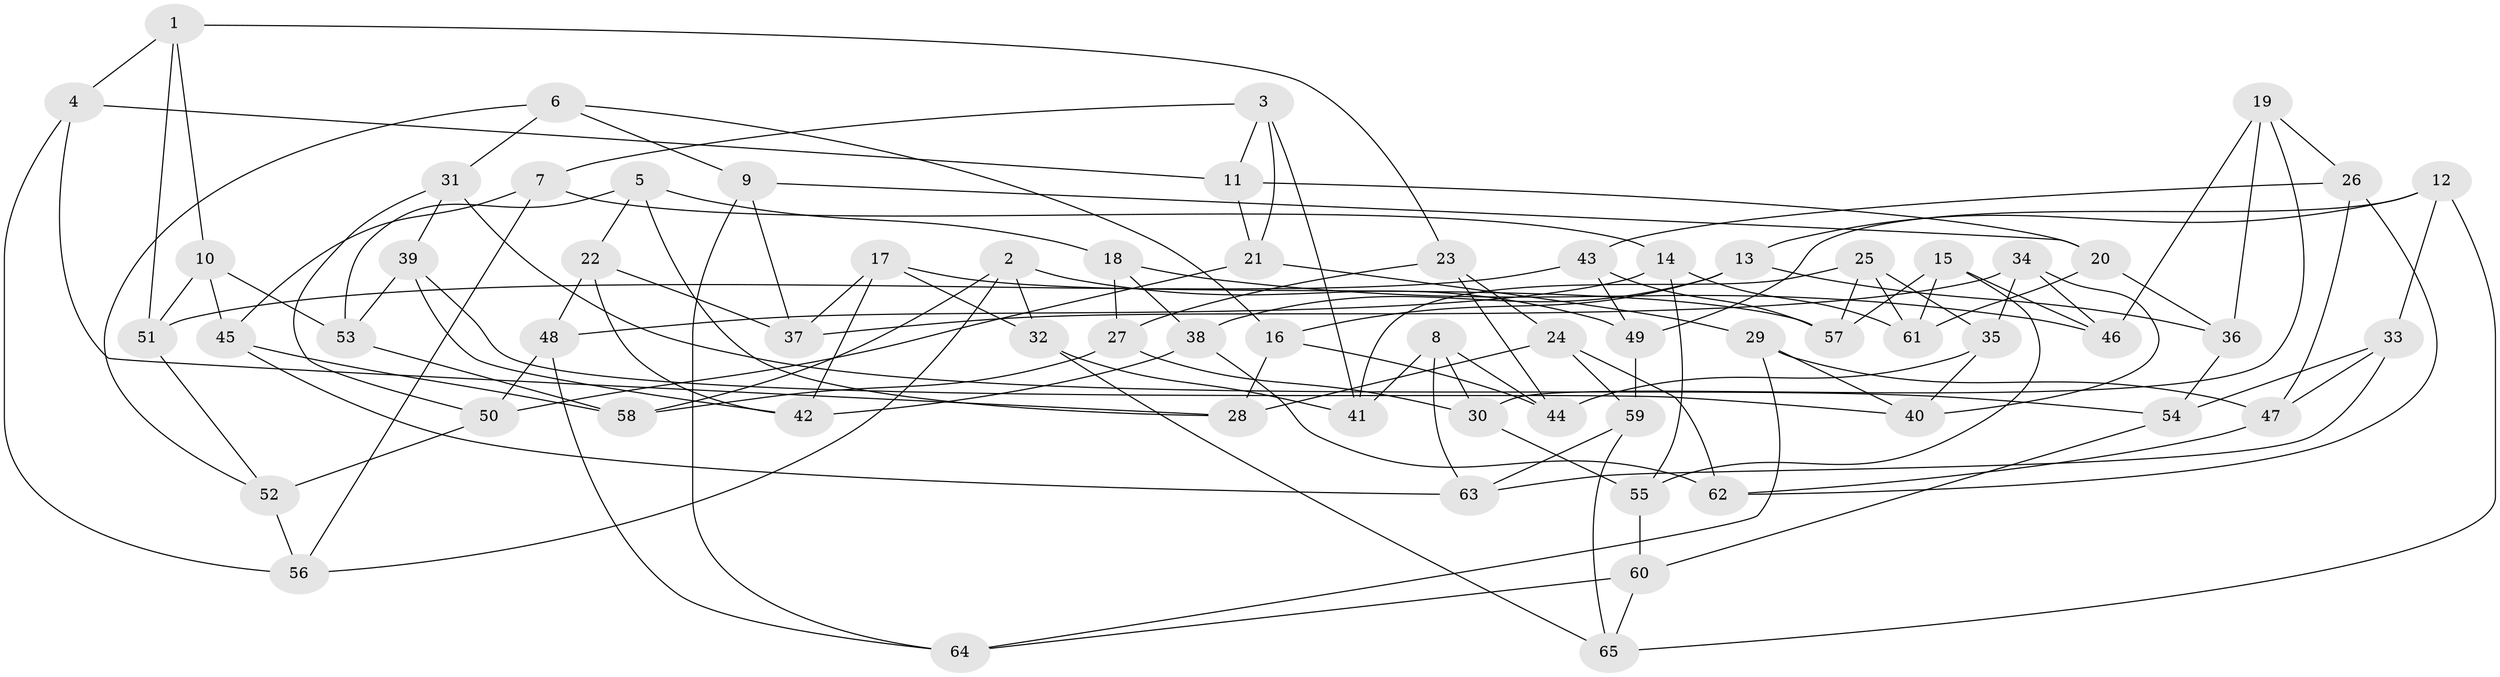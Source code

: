 // coarse degree distribution, {4: 0.18181818181818182, 5: 0.42424242424242425, 6: 0.3333333333333333, 7: 0.030303030303030304, 3: 0.030303030303030304}
// Generated by graph-tools (version 1.1) at 2025/38/03/04/25 23:38:13]
// undirected, 65 vertices, 130 edges
graph export_dot {
  node [color=gray90,style=filled];
  1;
  2;
  3;
  4;
  5;
  6;
  7;
  8;
  9;
  10;
  11;
  12;
  13;
  14;
  15;
  16;
  17;
  18;
  19;
  20;
  21;
  22;
  23;
  24;
  25;
  26;
  27;
  28;
  29;
  30;
  31;
  32;
  33;
  34;
  35;
  36;
  37;
  38;
  39;
  40;
  41;
  42;
  43;
  44;
  45;
  46;
  47;
  48;
  49;
  50;
  51;
  52;
  53;
  54;
  55;
  56;
  57;
  58;
  59;
  60;
  61;
  62;
  63;
  64;
  65;
  1 -- 10;
  1 -- 4;
  1 -- 51;
  1 -- 23;
  2 -- 32;
  2 -- 49;
  2 -- 56;
  2 -- 58;
  3 -- 7;
  3 -- 21;
  3 -- 11;
  3 -- 41;
  4 -- 56;
  4 -- 11;
  4 -- 28;
  5 -- 22;
  5 -- 28;
  5 -- 18;
  5 -- 53;
  6 -- 16;
  6 -- 9;
  6 -- 31;
  6 -- 52;
  7 -- 56;
  7 -- 45;
  7 -- 14;
  8 -- 44;
  8 -- 63;
  8 -- 30;
  8 -- 41;
  9 -- 20;
  9 -- 37;
  9 -- 64;
  10 -- 51;
  10 -- 53;
  10 -- 45;
  11 -- 20;
  11 -- 21;
  12 -- 49;
  12 -- 65;
  12 -- 13;
  12 -- 33;
  13 -- 16;
  13 -- 36;
  13 -- 38;
  14 -- 48;
  14 -- 61;
  14 -- 55;
  15 -- 46;
  15 -- 61;
  15 -- 55;
  15 -- 57;
  16 -- 44;
  16 -- 28;
  17 -- 57;
  17 -- 42;
  17 -- 37;
  17 -- 32;
  18 -- 38;
  18 -- 46;
  18 -- 27;
  19 -- 26;
  19 -- 36;
  19 -- 46;
  19 -- 30;
  20 -- 61;
  20 -- 36;
  21 -- 50;
  21 -- 29;
  22 -- 48;
  22 -- 37;
  22 -- 42;
  23 -- 24;
  23 -- 27;
  23 -- 44;
  24 -- 28;
  24 -- 62;
  24 -- 59;
  25 -- 35;
  25 -- 57;
  25 -- 61;
  25 -- 41;
  26 -- 47;
  26 -- 43;
  26 -- 62;
  27 -- 58;
  27 -- 30;
  29 -- 47;
  29 -- 40;
  29 -- 64;
  30 -- 55;
  31 -- 54;
  31 -- 50;
  31 -- 39;
  32 -- 41;
  32 -- 65;
  33 -- 54;
  33 -- 47;
  33 -- 63;
  34 -- 35;
  34 -- 40;
  34 -- 37;
  34 -- 46;
  35 -- 40;
  35 -- 44;
  36 -- 54;
  38 -- 62;
  38 -- 42;
  39 -- 53;
  39 -- 40;
  39 -- 42;
  43 -- 57;
  43 -- 49;
  43 -- 51;
  45 -- 63;
  45 -- 58;
  47 -- 62;
  48 -- 64;
  48 -- 50;
  49 -- 59;
  50 -- 52;
  51 -- 52;
  52 -- 56;
  53 -- 58;
  54 -- 60;
  55 -- 60;
  59 -- 65;
  59 -- 63;
  60 -- 65;
  60 -- 64;
}
